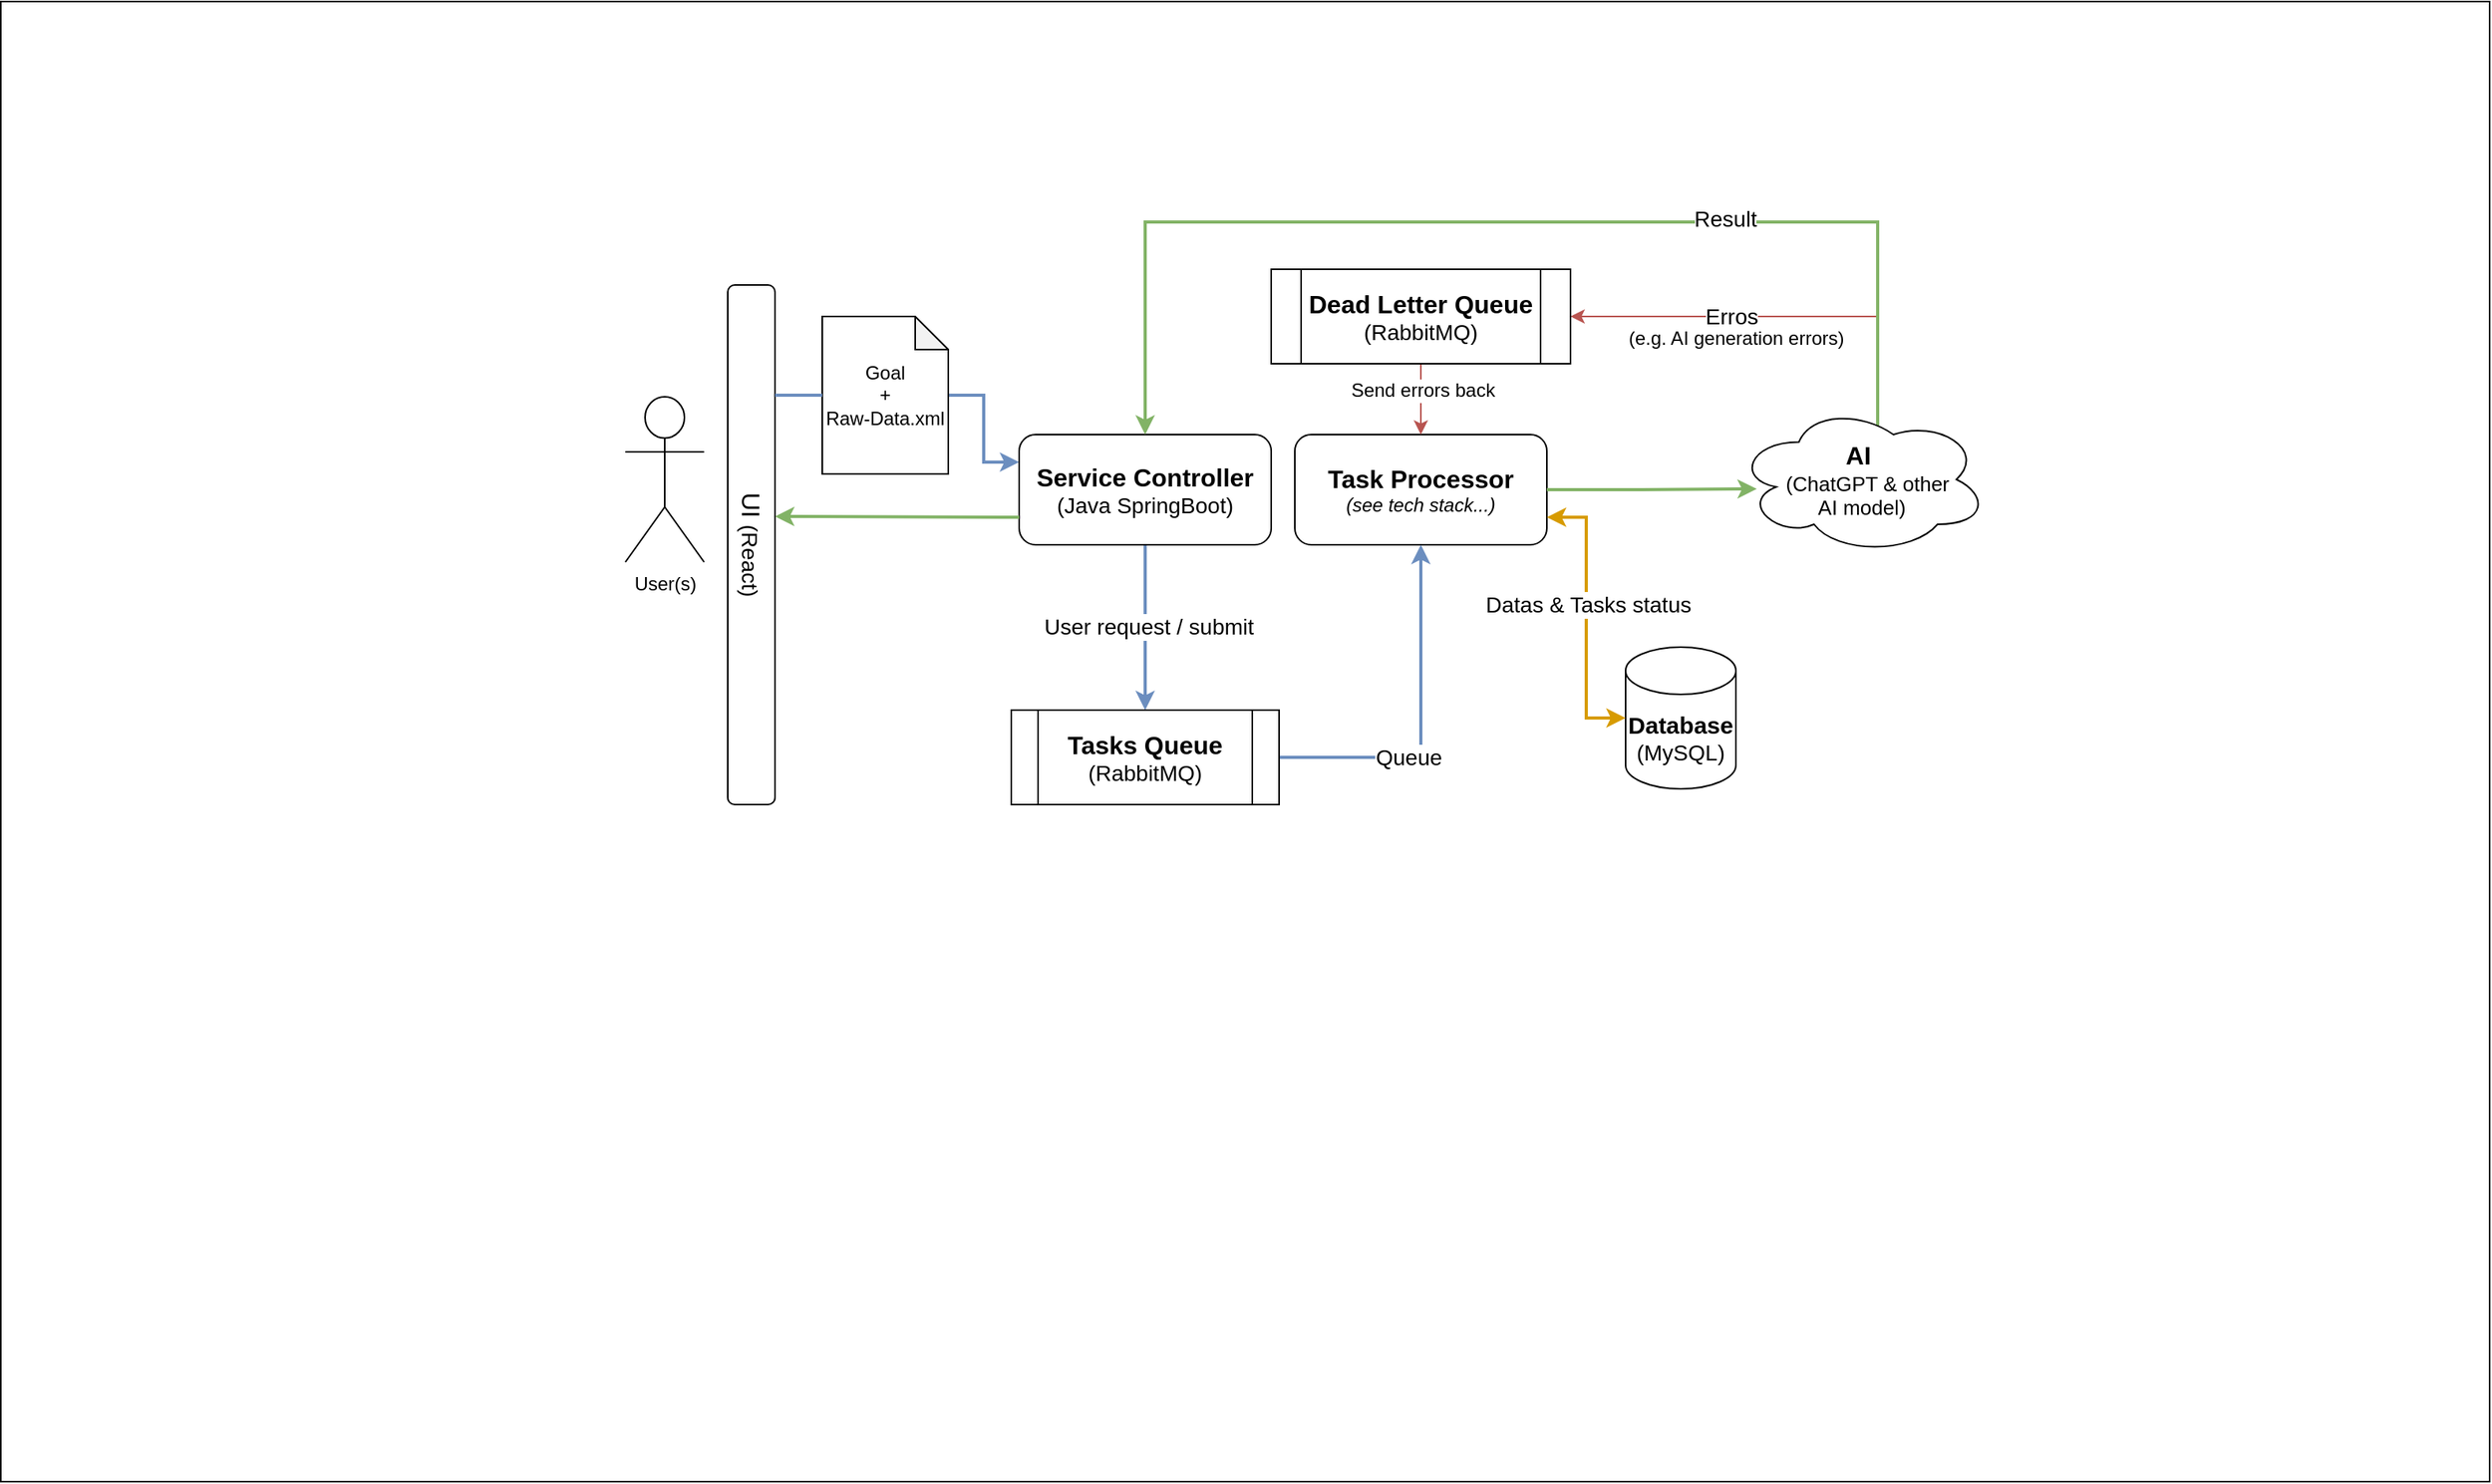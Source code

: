 <mxfile version="24.2.1" type="device">
  <diagram name="Page-1" id="kpt_UqkZc62BcKGwblfp">
    <mxGraphModel dx="2284" dy="818" grid="1" gridSize="10" guides="1" tooltips="1" connect="1" arrows="1" fold="1" page="1" pageScale="1" pageWidth="850" pageHeight="1100" math="0" shadow="0">
      <root>
        <mxCell id="0" />
        <mxCell id="1" parent="0" />
        <mxCell id="KwY-qs0OSf5Fc8eG1Q08-2" value="" style="rounded=0;whiteSpace=wrap;html=1;movable=0;resizable=0;rotatable=0;deletable=0;editable=0;locked=1;connectable=0;" parent="1" vertex="1">
          <mxGeometry x="-21.5" y="340" width="1580" height="940" as="geometry" />
        </mxCell>
        <mxCell id="KbsGfuXtlkvc_dsFEO17-1" value="User(s)" style="shape=umlActor;verticalLabelPosition=bottom;verticalAlign=top;html=1;outlineConnect=0;" parent="1" vertex="1">
          <mxGeometry x="375" y="591" width="50" height="105" as="geometry" />
        </mxCell>
        <mxCell id="KbsGfuXtlkvc_dsFEO17-28" style="edgeStyle=orthogonalEdgeStyle;rounded=0;orthogonalLoop=1;jettySize=auto;html=1;entryX=0;entryY=0.25;entryDx=0;entryDy=0;fillColor=#dae8fc;strokeColor=#6c8ebf;strokeWidth=2;" parent="1" source="KbsGfuXtlkvc_dsFEO17-2" target="KbsGfuXtlkvc_dsFEO17-3" edge="1">
          <mxGeometry relative="1" as="geometry" />
        </mxCell>
        <mxCell id="KbsGfuXtlkvc_dsFEO17-2" value="&lt;div&gt;Goal&lt;/div&gt;&lt;div&gt;+&lt;/div&gt;Raw-Data.xml" style="shape=note;whiteSpace=wrap;html=1;backgroundOutline=1;darkOpacity=0.05;size=21;" parent="1" vertex="1">
          <mxGeometry x="500" y="540" width="80" height="100" as="geometry" />
        </mxCell>
        <mxCell id="KbsGfuXtlkvc_dsFEO17-7" style="edgeStyle=orthogonalEdgeStyle;rounded=0;orthogonalLoop=1;jettySize=auto;html=1;entryX=0.5;entryY=0;entryDx=0;entryDy=0;fillColor=#dae8fc;strokeColor=#6c8ebf;strokeWidth=2;" parent="1" source="KbsGfuXtlkvc_dsFEO17-3" target="KbsGfuXtlkvc_dsFEO17-6" edge="1">
          <mxGeometry relative="1" as="geometry" />
        </mxCell>
        <mxCell id="KbsGfuXtlkvc_dsFEO17-10" value="&lt;font style=&quot;font-size: 14px;&quot;&gt;User request / submit&lt;/font&gt;" style="edgeLabel;html=1;align=center;verticalAlign=middle;resizable=0;points=[];" parent="KbsGfuXtlkvc_dsFEO17-7" vertex="1" connectable="0">
          <mxGeometry x="-0.012" y="2" relative="1" as="geometry">
            <mxPoint as="offset" />
          </mxGeometry>
        </mxCell>
        <mxCell id="KbsGfuXtlkvc_dsFEO17-3" value="&lt;span style=&quot;font-size: 16px;&quot;&gt;&lt;font style=&quot;font-size: 16px;&quot;&gt;&lt;b&gt;Service Controller&lt;/b&gt;&lt;/font&gt;&lt;/span&gt;&lt;div style=&quot;font-size: 14px;&quot;&gt;&lt;font style=&quot;font-size: 14px;&quot;&gt;(Java Spring&lt;/font&gt;&lt;span style=&quot;background-color: initial;&quot;&gt;Boot&lt;/span&gt;&lt;span style=&quot;background-color: initial;&quot;&gt;)&lt;/span&gt;&lt;/div&gt;" style="rounded=1;whiteSpace=wrap;html=1;" parent="1" vertex="1">
          <mxGeometry x="625" y="615" width="160" height="70" as="geometry" />
        </mxCell>
        <mxCell id="KbsGfuXtlkvc_dsFEO17-20" style="edgeStyle=orthogonalEdgeStyle;rounded=0;orthogonalLoop=1;jettySize=auto;html=1;exitX=0.625;exitY=0.2;exitDx=0;exitDy=0;exitPerimeter=0;entryX=1;entryY=0.5;entryDx=0;entryDy=0;fillColor=#f8cecc;strokeColor=#b85450;strokeWidth=1;" parent="1" source="KbsGfuXtlkvc_dsFEO17-4" target="KbsGfuXtlkvc_dsFEO17-16" edge="1">
          <mxGeometry relative="1" as="geometry">
            <mxPoint x="1110" y="530" as="targetPoint" />
            <Array as="points">
              <mxPoint x="1180" y="621" />
              <mxPoint x="1170" y="621" />
              <mxPoint x="1170" y="540" />
            </Array>
          </mxGeometry>
        </mxCell>
        <mxCell id="KbsGfuXtlkvc_dsFEO17-34" value="&lt;font style=&quot;font-size: 14px;&quot;&gt;Erros&lt;/font&gt;" style="edgeLabel;html=1;align=center;verticalAlign=middle;resizable=0;points=[];" parent="KbsGfuXtlkvc_dsFEO17-20" vertex="1" connectable="0">
          <mxGeometry x="0.349" y="1" relative="1" as="geometry">
            <mxPoint x="7" y="-1" as="offset" />
          </mxGeometry>
        </mxCell>
        <mxCell id="KbsGfuXtlkvc_dsFEO17-21" style="edgeStyle=orthogonalEdgeStyle;rounded=0;orthogonalLoop=1;jettySize=auto;html=1;exitX=0.625;exitY=0.2;exitDx=0;exitDy=0;exitPerimeter=0;entryX=0.5;entryY=0;entryDx=0;entryDy=0;fillColor=#d5e8d4;strokeColor=#82b366;strokeWidth=2;" parent="1" source="KbsGfuXtlkvc_dsFEO17-4" target="KbsGfuXtlkvc_dsFEO17-3" edge="1">
          <mxGeometry relative="1" as="geometry">
            <Array as="points">
              <mxPoint x="1180" y="621" />
              <mxPoint x="1170" y="621" />
              <mxPoint x="1170" y="480" />
              <mxPoint x="705" y="480" />
            </Array>
          </mxGeometry>
        </mxCell>
        <mxCell id="KbsGfuXtlkvc_dsFEO17-37" value="&lt;font style=&quot;font-size: 14px;&quot;&gt;Result&lt;/font&gt;" style="edgeLabel;html=1;align=center;verticalAlign=middle;resizable=0;points=[];" parent="KbsGfuXtlkvc_dsFEO17-21" vertex="1" connectable="0">
          <mxGeometry x="-0.327" y="-2" relative="1" as="geometry">
            <mxPoint as="offset" />
          </mxGeometry>
        </mxCell>
        <mxCell id="KbsGfuXtlkvc_dsFEO17-4" value="&lt;font style=&quot;font-size: 16px;&quot;&gt;&lt;b&gt;AI&amp;nbsp;&lt;/b&gt;&lt;/font&gt;&lt;div style=&quot;&quot;&gt;&lt;font style=&quot;font-size: 13px;&quot;&gt;&amp;nbsp; (ChatGPT &amp;amp; other &lt;br&gt;AI model)&lt;/font&gt;&lt;/div&gt;" style="ellipse;shape=cloud;whiteSpace=wrap;html=1;" parent="1" vertex="1">
          <mxGeometry x="1080" y="596" width="160" height="95" as="geometry" />
        </mxCell>
        <mxCell id="KbsGfuXtlkvc_dsFEO17-5" value="&lt;span style=&quot;font-size: 16px;&quot;&gt;&lt;b&gt;Task Processor&lt;/b&gt;&lt;/span&gt;&lt;div&gt;&lt;font style=&quot;font-size: 12px;&quot;&gt;&lt;i&gt;(see tech stack...)&lt;/i&gt;&lt;/font&gt;&lt;/div&gt;" style="rounded=1;whiteSpace=wrap;html=1;" parent="1" vertex="1">
          <mxGeometry x="800" y="615" width="160" height="70" as="geometry" />
        </mxCell>
        <mxCell id="KbsGfuXtlkvc_dsFEO17-8" style="edgeStyle=orthogonalEdgeStyle;rounded=0;orthogonalLoop=1;jettySize=auto;html=1;entryX=0.5;entryY=1;entryDx=0;entryDy=0;fillColor=#dae8fc;strokeColor=#6c8ebf;strokeWidth=2;" parent="1" source="KbsGfuXtlkvc_dsFEO17-6" target="KbsGfuXtlkvc_dsFEO17-5" edge="1">
          <mxGeometry relative="1" as="geometry" />
        </mxCell>
        <mxCell id="KbsGfuXtlkvc_dsFEO17-9" value="&lt;font style=&quot;font-size: 14px;&quot;&gt;Queue&lt;/font&gt;" style="edgeLabel;html=1;align=center;verticalAlign=middle;resizable=0;points=[];" parent="KbsGfuXtlkvc_dsFEO17-8" vertex="1" connectable="0">
          <mxGeometry x="-0.277" relative="1" as="geometry">
            <mxPoint as="offset" />
          </mxGeometry>
        </mxCell>
        <mxCell id="KbsGfuXtlkvc_dsFEO17-6" value="&lt;span style=&quot;font-size: 16px;&quot;&gt;&lt;b&gt;Tasks Queue&lt;/b&gt;&lt;/span&gt;&lt;div&gt;&lt;font style=&quot;font-size: 14px;&quot;&gt;(RabbitMQ)&lt;/font&gt;&lt;/div&gt;" style="shape=process;whiteSpace=wrap;html=1;backgroundOutline=1;" parent="1" vertex="1">
          <mxGeometry x="620" y="790" width="170" height="60" as="geometry" />
        </mxCell>
        <mxCell id="KbsGfuXtlkvc_dsFEO17-11" value="&lt;font style=&quot;font-size: 15px;&quot;&gt;&lt;b&gt;Database&lt;/b&gt;&lt;/font&gt;&lt;div&gt;&lt;font style=&quot;font-size: 14px;&quot;&gt;(MySQL)&lt;/font&gt;&lt;/div&gt;" style="shape=cylinder3;whiteSpace=wrap;html=1;boundedLbl=1;backgroundOutline=1;size=15;" parent="1" vertex="1">
          <mxGeometry x="1010" y="750" width="70" height="90" as="geometry" />
        </mxCell>
        <mxCell id="KbsGfuXtlkvc_dsFEO17-13" style="edgeStyle=orthogonalEdgeStyle;rounded=0;orthogonalLoop=1;jettySize=auto;html=1;entryX=0.083;entryY=0.563;entryDx=0;entryDy=0;entryPerimeter=0;fillColor=#d5e8d4;strokeColor=#82b366;strokeWidth=2;" parent="1" source="KbsGfuXtlkvc_dsFEO17-5" target="KbsGfuXtlkvc_dsFEO17-4" edge="1">
          <mxGeometry relative="1" as="geometry" />
        </mxCell>
        <mxCell id="KbsGfuXtlkvc_dsFEO17-22" style="edgeStyle=orthogonalEdgeStyle;rounded=0;orthogonalLoop=1;jettySize=auto;html=1;entryX=0.5;entryY=0;entryDx=0;entryDy=0;fillColor=#f8cecc;strokeColor=#b85450;strokeWidth=1;" parent="1" source="KbsGfuXtlkvc_dsFEO17-16" target="KbsGfuXtlkvc_dsFEO17-5" edge="1">
          <mxGeometry relative="1" as="geometry" />
        </mxCell>
        <mxCell id="KbsGfuXtlkvc_dsFEO17-38" value="&lt;font style=&quot;font-size: 12px;&quot;&gt;Send errors back&lt;/font&gt;" style="edgeLabel;html=1;align=center;verticalAlign=middle;resizable=0;points=[];" parent="KbsGfuXtlkvc_dsFEO17-22" vertex="1" connectable="0">
          <mxGeometry x="-0.237" y="1" relative="1" as="geometry">
            <mxPoint as="offset" />
          </mxGeometry>
        </mxCell>
        <mxCell id="KbsGfuXtlkvc_dsFEO17-16" value="&lt;span style=&quot;font-size: 16px;&quot;&gt;&lt;b&gt;Dead Letter Queue&lt;/b&gt;&lt;/span&gt;&lt;div&gt;&lt;font style=&quot;font-size: 14px;&quot;&gt;(RabbitMQ)&lt;/font&gt;&lt;/div&gt;" style="shape=process;whiteSpace=wrap;html=1;backgroundOutline=1;" parent="1" vertex="1">
          <mxGeometry x="785" y="510" width="190" height="60" as="geometry" />
        </mxCell>
        <mxCell id="KbsGfuXtlkvc_dsFEO17-26" value="&lt;font style=&quot;font-size: 16px;&quot;&gt;UI &lt;/font&gt;&lt;font style=&quot;font-size: 14px;&quot;&gt;(React)&lt;/font&gt;" style="rounded=1;whiteSpace=wrap;html=1;rotation=90;" parent="1" vertex="1">
          <mxGeometry x="290" y="670" width="330" height="30" as="geometry" />
        </mxCell>
        <mxCell id="KbsGfuXtlkvc_dsFEO17-30" value="" style="endArrow=none;html=1;rounded=0;entryX=0;entryY=0.5;entryDx=0;entryDy=0;entryPerimeter=0;fillColor=#dae8fc;strokeColor=#6c8ebf;strokeWidth=2;" parent="1" target="KbsGfuXtlkvc_dsFEO17-2" edge="1">
          <mxGeometry width="50" height="50" relative="1" as="geometry">
            <mxPoint x="470" y="590" as="sourcePoint" />
            <mxPoint x="496" y="590" as="targetPoint" />
          </mxGeometry>
        </mxCell>
        <mxCell id="KbsGfuXtlkvc_dsFEO17-32" style="edgeStyle=orthogonalEdgeStyle;rounded=0;orthogonalLoop=1;jettySize=auto;html=1;exitX=1;exitY=0.75;exitDx=0;exitDy=0;entryX=0;entryY=0.5;entryDx=0;entryDy=0;entryPerimeter=0;startArrow=classic;startFill=1;fillColor=#ffe6cc;strokeColor=#d79b00;strokeWidth=2;" parent="1" source="KbsGfuXtlkvc_dsFEO17-5" target="KbsGfuXtlkvc_dsFEO17-11" edge="1">
          <mxGeometry relative="1" as="geometry" />
        </mxCell>
        <mxCell id="KbsGfuXtlkvc_dsFEO17-33" value="&lt;font style=&quot;font-size: 14px;&quot;&gt;Datas &amp;amp; Tasks status&lt;/font&gt;" style="edgeLabel;html=1;align=center;verticalAlign=middle;resizable=0;points=[];" parent="KbsGfuXtlkvc_dsFEO17-32" vertex="1" connectable="0">
          <mxGeometry x="-0.127" y="4" relative="1" as="geometry">
            <mxPoint x="-3" y="3" as="offset" />
          </mxGeometry>
        </mxCell>
        <mxCell id="KbsGfuXtlkvc_dsFEO17-35" value="&lt;span style=&quot;color: rgb(0, 0, 0); font-family: Helvetica; font-style: normal; font-variant-ligatures: normal; font-variant-caps: normal; font-weight: 400; letter-spacing: normal; orphans: 2; text-align: center; text-indent: 0px; text-transform: none; widows: 2; word-spacing: 0px; -webkit-text-stroke-width: 0px; white-space: nowrap; background-color: rgb(255, 255, 255); text-decoration-thickness: initial; text-decoration-style: initial; text-decoration-color: initial; float: none; display: inline !important;&quot;&gt;&lt;font style=&quot;font-size: 12px;&quot;&gt;(e.g. AI generation errors)&lt;/font&gt;&lt;/span&gt;" style="text;whiteSpace=wrap;html=1;" parent="1" vertex="1">
          <mxGeometry x="1010" y="540" width="140" height="20" as="geometry" />
        </mxCell>
        <mxCell id="KbsGfuXtlkvc_dsFEO17-36" style="edgeStyle=orthogonalEdgeStyle;rounded=0;orthogonalLoop=1;jettySize=auto;html=1;exitX=0;exitY=0.75;exitDx=0;exitDy=0;fillColor=#d5e8d4;strokeColor=#82b366;strokeWidth=2;" parent="1" source="KbsGfuXtlkvc_dsFEO17-3" edge="1">
          <mxGeometry relative="1" as="geometry">
            <mxPoint x="470" y="667" as="targetPoint" />
          </mxGeometry>
        </mxCell>
      </root>
    </mxGraphModel>
  </diagram>
</mxfile>
